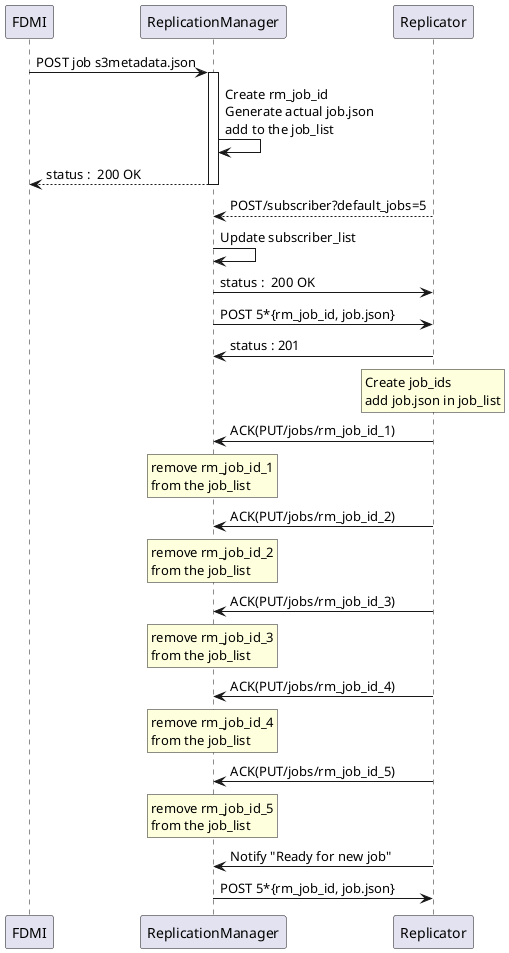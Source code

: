 @startuml
FDMI -> ReplicationManager: POST job s3metadata.json
activate ReplicationManager
ReplicationManager -> ReplicationManager : Create rm_job_id\nGenerate actual job.json\nadd to the job_list
return status :  200 OK
ReplicationManager <-- Replicator: POST/subscriber?default_jobs=5
ReplicationManager -> ReplicationManager : Update subscriber_list
ReplicationManager -> Replicator: status :  200 OK
ReplicationManager -> Replicator: POST 5*{rm_job_id, job.json}
Replicator -> ReplicationManager: status : 201
rnote over Replicator: Create job_ids\nadd job.json in job_list
Replicator -> ReplicationManager: ACK(PUT/jobs/rm_job_id_1)
rnote over ReplicationManager: remove rm_job_id_1\nfrom the job_list
Replicator -> ReplicationManager: ACK(PUT/jobs/rm_job_id_2)
rnote over ReplicationManager: remove rm_job_id_2\nfrom the job_list
Replicator -> ReplicationManager: ACK(PUT/jobs/rm_job_id_3)
rnote over ReplicationManager: remove rm_job_id_3\nfrom the job_list
Replicator -> ReplicationManager: ACK(PUT/jobs/rm_job_id_4)
rnote over ReplicationManager: remove rm_job_id_4\nfrom the job_list
Replicator -> ReplicationManager: ACK(PUT/jobs/rm_job_id_5)
rnote over ReplicationManager: remove rm_job_id_5\nfrom the job_list
Replicator -> ReplicationManager: Notify "Ready for new job"
ReplicationManager -> Replicator: POST 5*{rm_job_id, job.json}
@enduml
